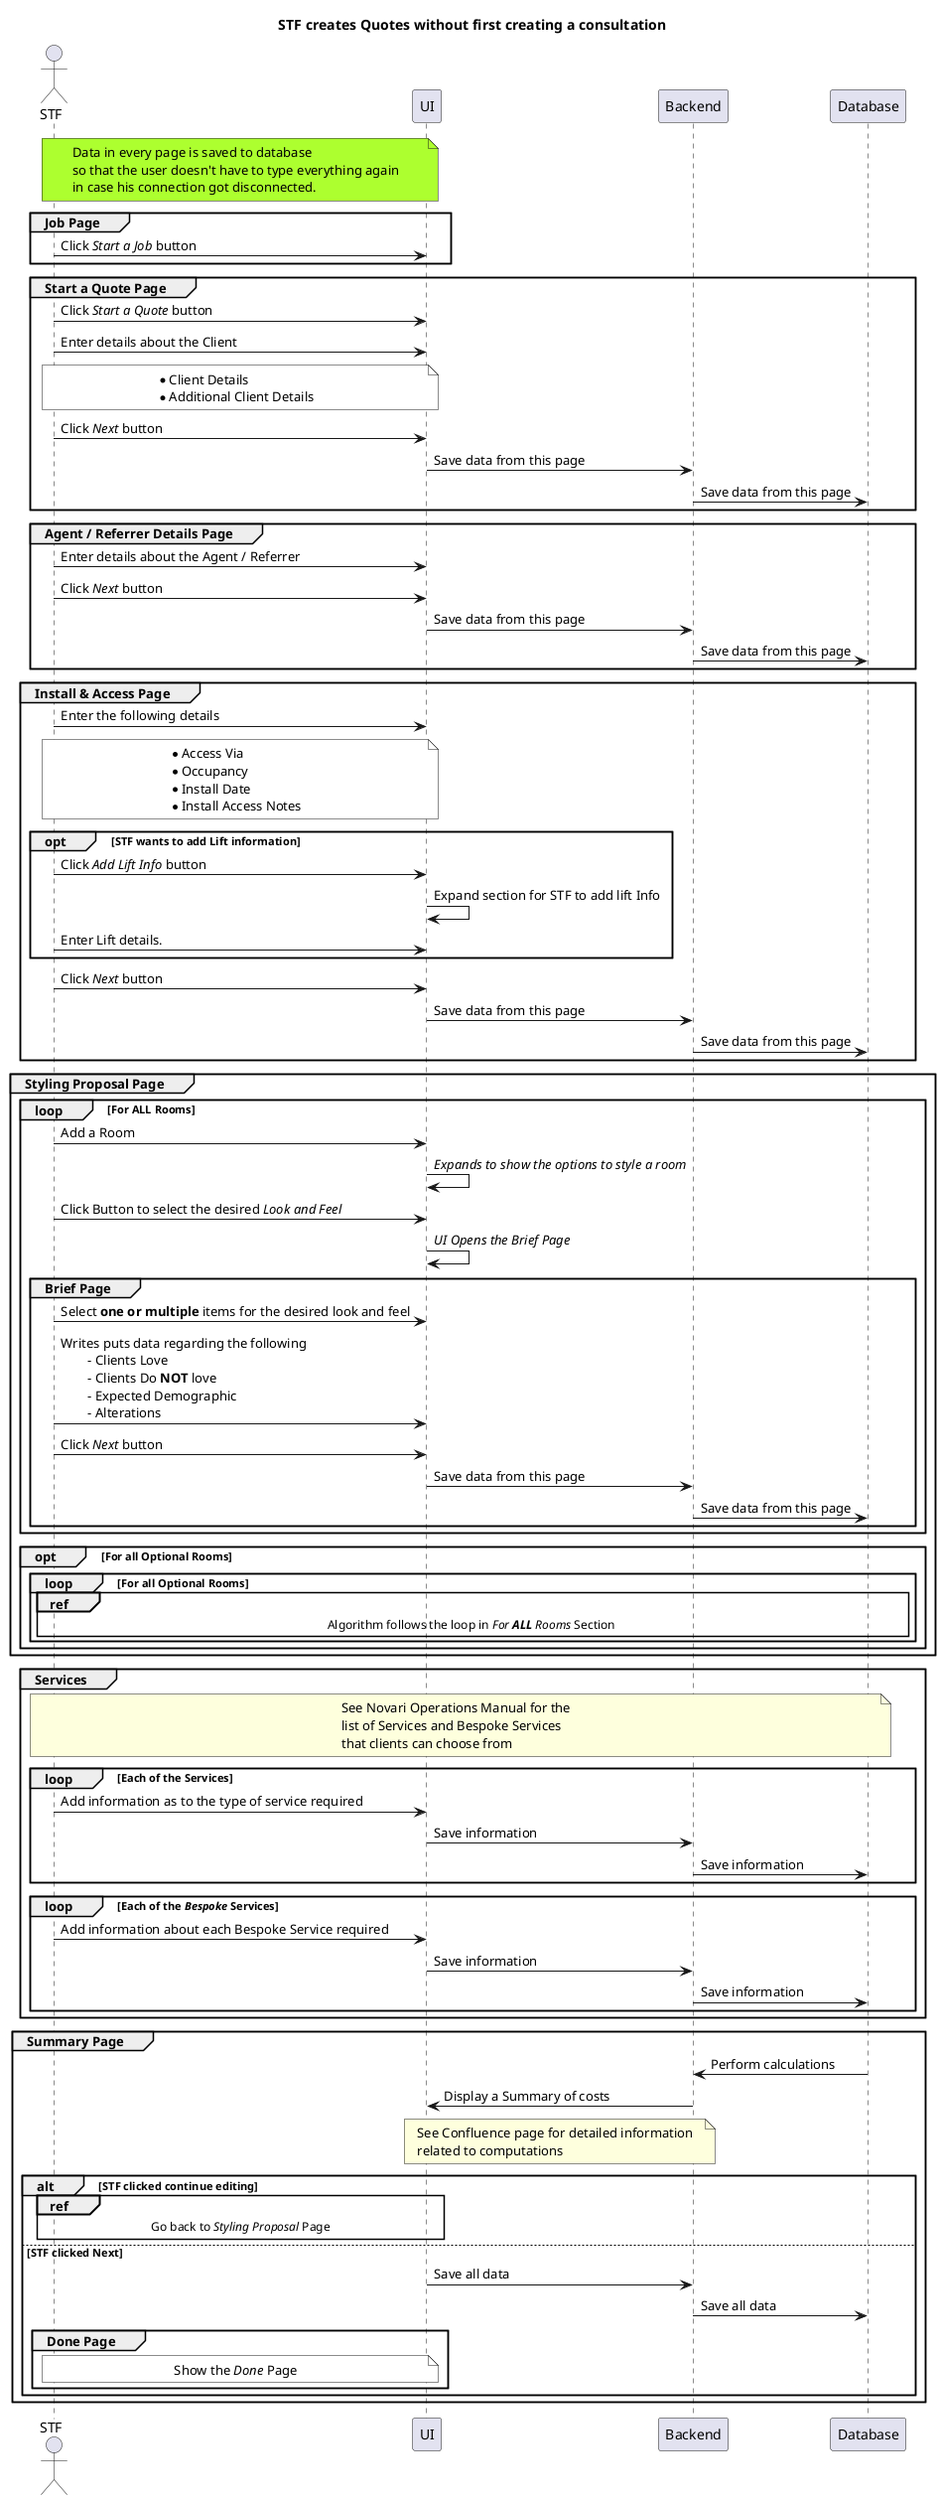 ' STF creates Quotes without first creating a consultation

@startuml

    title STF creates Quotes without first creating a consultation
    
    actor "STF" as STF
    participant "UI" as UI
    participant "Backend" as Backend
    participant "Database" as Database

    note over STF, UI #GreenYellow
        Data in every page is saved to database
        so that the user doesn't have to type everything again
        in case his connection got disconnected.
    end note

    group Job Page 
        STF  -> UI: Click //Start a Job// button
    end group
    
    group Start a Quote Page
        STF -> UI: Click //Start a Quote// button
        STF -> UI: Enter details about the Client

        note over STF, UI #White
            * Client Details
            * Additional Client Details
        end note

        STF -> UI: Click //Next// button
        UI -> Backend: Save data from this page
        Backend -> Database: Save data from this page
    end group

    group Agent / Referrer Details Page
        STF -> UI: Enter details about the Agent / Referrer
        STF -> UI: Click //Next// button
        UI -> Backend: Save data from this page
        Backend -> Database: Save data from this page
    end group

    group Install & Access Page
        STF -> UI: Enter the following details
        note over STF, UI #White
            * Access Via
            * Occupancy 
            * Install Date
            * Install Access Notes
        end note

        opt STF wants to add Lift information
            STF -> UI: Click //Add Lift Info// button 
            UI -> UI: Expand section for STF to add lift Info
            STF -> UI: Enter Lift details.
        end

        STF -> UI: Click //Next// button
        UI -> Backend: Save data from this page
        Backend -> Database: Save data from this page
    end group

    group Styling Proposal Page
        loop For ALL Rooms
            STF -> UI: Add a Room
            UI -> UI: //Expands to show the options to style a room//
            STF -> UI: Click Button to select the desired //Look and Feel//
            UI -> UI: //UI Opens the Brief Page//

            group Brief Page
                STF -> UI: Select **one or multiple** items for the desired look and feel
                STF -> UI: Writes puts data regarding the following\n\t- Clients Love\n\t- Clients Do **NOT** love\n\t- Expected Demographic\n\t- Alterations
                STF -> UI: Click //Next// button
                UI -> Backend: Save data from this page
                Backend -> Database: Save data from this page
            end group
        end loop
        opt For all Optional Rooms
            loop For all Optional Rooms
                ref over STF, Database
                    Algorithm follows the loop in //For **ALL** Rooms// Section 
                end ref
            end loop
        end
    end group

    group Services
        note over STF, Database
            See Novari Operations Manual for the
            list of Services and Bespoke Services
            that clients can choose from
        end note

        loop Each of the Services
            STF -> UI: Add information as to the type of service required
            UI -> Backend: Save information
            Backend -> Database: Save information            
        end

        loop Each of the //Bespoke// Services
            STF -> UI: Add information about each Bespoke Service required
            UI -> Backend: Save information
            Backend -> Database: Save information            
        end note
    end group

    group Summary Page
        Database -> Backend: Perform calculations
        Backend -> UI: Display a Summary of costs

        note over UI, Backend
            See Confluence page for detailed information
            related to computations
        end note

        alt STF clicked continue editing
            ref over STF, UI
                Go back to //Styling Proposal// Page
            end ref
        else STF clicked Next
            UI -> Backend: Save all data
            Backend -> Database: Save all data
            group Done Page
                note over STF, UI #White
                    Show the //Done// Page
                end note
            end group
        end
    end group
    
@enduml